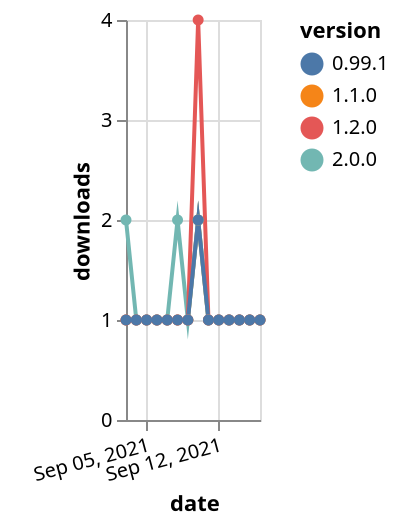 {"$schema": "https://vega.github.io/schema/vega-lite/v5.json", "description": "A simple bar chart with embedded data.", "data": {"values": [{"date": "2021-09-03", "total": 178, "delta": 1, "version": "1.1.0"}, {"date": "2021-09-04", "total": 179, "delta": 1, "version": "1.1.0"}, {"date": "2021-09-05", "total": 180, "delta": 1, "version": "1.1.0"}, {"date": "2021-09-06", "total": 181, "delta": 1, "version": "1.1.0"}, {"date": "2021-09-07", "total": 182, "delta": 1, "version": "1.1.0"}, {"date": "2021-09-08", "total": 183, "delta": 1, "version": "1.1.0"}, {"date": "2021-09-09", "total": 184, "delta": 1, "version": "1.1.0"}, {"date": "2021-09-10", "total": 186, "delta": 2, "version": "1.1.0"}, {"date": "2021-09-11", "total": 187, "delta": 1, "version": "1.1.0"}, {"date": "2021-09-12", "total": 188, "delta": 1, "version": "1.1.0"}, {"date": "2021-09-13", "total": 189, "delta": 1, "version": "1.1.0"}, {"date": "2021-09-14", "total": 190, "delta": 1, "version": "1.1.0"}, {"date": "2021-09-15", "total": 191, "delta": 1, "version": "1.1.0"}, {"date": "2021-09-16", "total": 192, "delta": 1, "version": "1.1.0"}, {"date": "2021-09-03", "total": 120, "delta": 2, "version": "2.0.0"}, {"date": "2021-09-04", "total": 121, "delta": 1, "version": "2.0.0"}, {"date": "2021-09-05", "total": 122, "delta": 1, "version": "2.0.0"}, {"date": "2021-09-06", "total": 123, "delta": 1, "version": "2.0.0"}, {"date": "2021-09-07", "total": 124, "delta": 1, "version": "2.0.0"}, {"date": "2021-09-08", "total": 126, "delta": 2, "version": "2.0.0"}, {"date": "2021-09-09", "total": 127, "delta": 1, "version": "2.0.0"}, {"date": "2021-09-10", "total": 129, "delta": 2, "version": "2.0.0"}, {"date": "2021-09-11", "total": 130, "delta": 1, "version": "2.0.0"}, {"date": "2021-09-12", "total": 131, "delta": 1, "version": "2.0.0"}, {"date": "2021-09-13", "total": 132, "delta": 1, "version": "2.0.0"}, {"date": "2021-09-14", "total": 133, "delta": 1, "version": "2.0.0"}, {"date": "2021-09-15", "total": 134, "delta": 1, "version": "2.0.0"}, {"date": "2021-09-16", "total": 135, "delta": 1, "version": "2.0.0"}, {"date": "2021-09-03", "total": 280, "delta": 1, "version": "1.2.0"}, {"date": "2021-09-04", "total": 281, "delta": 1, "version": "1.2.0"}, {"date": "2021-09-05", "total": 282, "delta": 1, "version": "1.2.0"}, {"date": "2021-09-06", "total": 283, "delta": 1, "version": "1.2.0"}, {"date": "2021-09-07", "total": 284, "delta": 1, "version": "1.2.0"}, {"date": "2021-09-08", "total": 285, "delta": 1, "version": "1.2.0"}, {"date": "2021-09-09", "total": 286, "delta": 1, "version": "1.2.0"}, {"date": "2021-09-10", "total": 290, "delta": 4, "version": "1.2.0"}, {"date": "2021-09-11", "total": 291, "delta": 1, "version": "1.2.0"}, {"date": "2021-09-12", "total": 292, "delta": 1, "version": "1.2.0"}, {"date": "2021-09-13", "total": 293, "delta": 1, "version": "1.2.0"}, {"date": "2021-09-14", "total": 294, "delta": 1, "version": "1.2.0"}, {"date": "2021-09-15", "total": 295, "delta": 1, "version": "1.2.0"}, {"date": "2021-09-16", "total": 296, "delta": 1, "version": "1.2.0"}, {"date": "2021-09-03", "total": 221, "delta": 1, "version": "0.99.1"}, {"date": "2021-09-04", "total": 222, "delta": 1, "version": "0.99.1"}, {"date": "2021-09-05", "total": 223, "delta": 1, "version": "0.99.1"}, {"date": "2021-09-06", "total": 224, "delta": 1, "version": "0.99.1"}, {"date": "2021-09-07", "total": 225, "delta": 1, "version": "0.99.1"}, {"date": "2021-09-08", "total": 226, "delta": 1, "version": "0.99.1"}, {"date": "2021-09-09", "total": 227, "delta": 1, "version": "0.99.1"}, {"date": "2021-09-10", "total": 229, "delta": 2, "version": "0.99.1"}, {"date": "2021-09-11", "total": 230, "delta": 1, "version": "0.99.1"}, {"date": "2021-09-12", "total": 231, "delta": 1, "version": "0.99.1"}, {"date": "2021-09-13", "total": 232, "delta": 1, "version": "0.99.1"}, {"date": "2021-09-14", "total": 233, "delta": 1, "version": "0.99.1"}, {"date": "2021-09-15", "total": 234, "delta": 1, "version": "0.99.1"}, {"date": "2021-09-16", "total": 235, "delta": 1, "version": "0.99.1"}]}, "width": "container", "mark": {"type": "line", "point": {"filled": true}}, "encoding": {"x": {"field": "date", "type": "temporal", "timeUnit": "yearmonthdate", "title": "date", "axis": {"labelAngle": -15}}, "y": {"field": "delta", "type": "quantitative", "title": "downloads"}, "color": {"field": "version", "type": "nominal"}, "tooltip": {"field": "delta"}}}